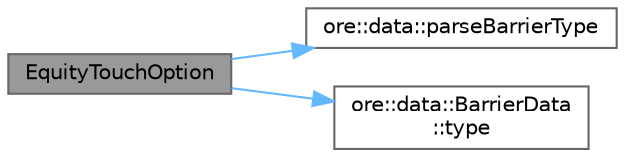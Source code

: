 digraph "EquityTouchOption"
{
 // INTERACTIVE_SVG=YES
 // LATEX_PDF_SIZE
  bgcolor="transparent";
  edge [fontname=Helvetica,fontsize=10,labelfontname=Helvetica,labelfontsize=10];
  node [fontname=Helvetica,fontsize=10,shape=box,height=0.2,width=0.4];
  rankdir="LR";
  Node1 [label="EquityTouchOption",height=0.2,width=0.4,color="gray40", fillcolor="grey60", style="filled", fontcolor="black",tooltip="Constructor."];
  Node1 -> Node2 [color="steelblue1",style="solid"];
  Node2 [label="ore::data::parseBarrierType",height=0.2,width=0.4,color="grey40", fillcolor="white", style="filled",URL="$group__utilities.html#gab90425924b36d115487ef18cc4578df6",tooltip="Convert std::string to QuantLib::BarrierType."];
  Node1 -> Node3 [color="steelblue1",style="solid"];
  Node3 [label="ore::data::BarrierData\l::type",height=0.2,width=0.4,color="grey40", fillcolor="white", style="filled",URL="$classore_1_1data_1_1_barrier_data.html#a4acb75b8abcd83a41915c116edbd003c",tooltip=" "];
}
